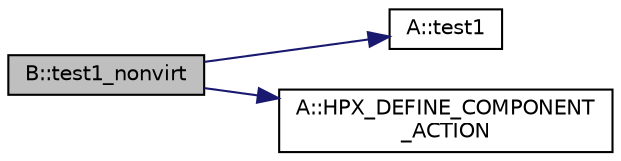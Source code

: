 digraph "B::test1_nonvirt"
{
  edge [fontname="Helvetica",fontsize="10",labelfontname="Helvetica",labelfontsize="10"];
  node [fontname="Helvetica",fontsize="10",shape=record];
  rankdir="LR";
  Node344 [label="B::test1_nonvirt",height=0.2,width=0.4,color="black", fillcolor="grey75", style="filled", fontcolor="black"];
  Node344 -> Node345 [color="midnightblue",fontsize="10",style="solid",fontname="Helvetica"];
  Node345 [label="A::test1",height=0.2,width=0.4,color="black", fillcolor="white", style="filled",URL="$d7/da0/struct_a.html#afe88afee524ffa8a1157959e3e5c916b"];
  Node344 -> Node346 [color="midnightblue",fontsize="10",style="solid",fontname="Helvetica"];
  Node346 [label="A::HPX_DEFINE_COMPONENT\l_ACTION",height=0.2,width=0.4,color="black", fillcolor="white", style="filled",URL="$d7/da0/struct_a.html#a29a70e1489e0e0e14cd6c14ca0a56b14"];
}
